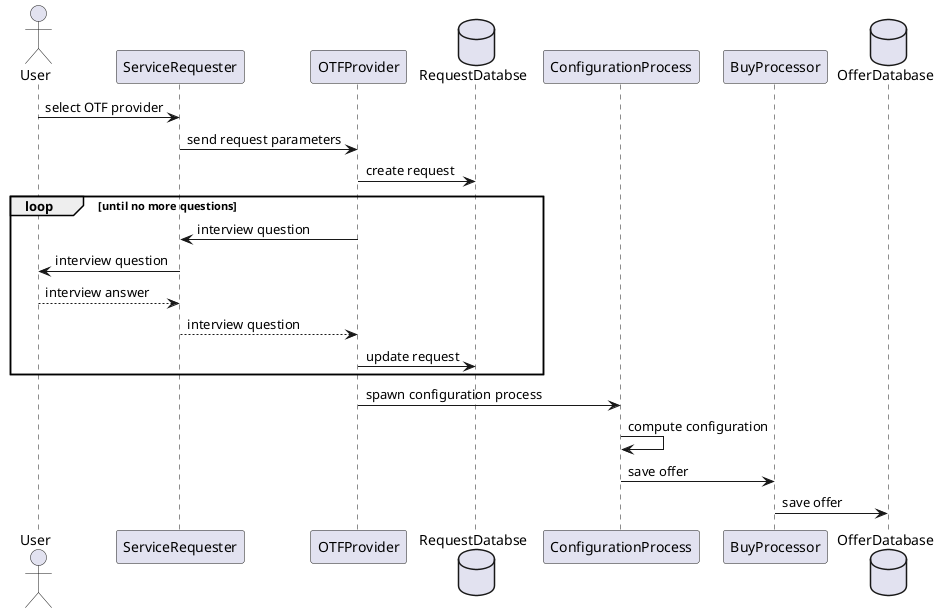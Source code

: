 @startuml Execute_Request 

actor User


User -> ServiceRequester: select OTF provider
ServiceRequester -> OTFProvider: send request parameters
database RequestDatabse
OTFProvider -> RequestDatabse: create request
loop until no more questions
    OTFProvider -> ServiceRequester: interview question
    ServiceRequester -> User: interview question
    User --> ServiceRequester: interview answer
    ServiceRequester --> OTFProvider: interview question
    OTFProvider -> RequestDatabse: update request
end
OTFProvider -> ConfigurationProcess: spawn configuration process
ConfigurationProcess -> ConfigurationProcess: compute configuration
ConfigurationProcess -> BuyProcessor: save offer
database OfferDatabase
BuyProcessor -> OfferDatabase:  save offer


@enduml